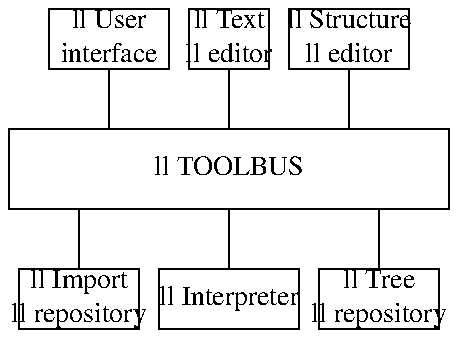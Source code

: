 .PS
define ast X
right
[down
R0:[right
B1:box wid 0.6i ht 0.3i "\small User" "interface"
move 0.1i
B2:box wid 0.4i ht 0.3i "\small Text" "\small editor"
move 0.1i
B3:box wid 0.6i ht 0.3i "\small Structure" "\small editor"
]
move 0.3i
B0:box wid 2.2i ht 0.4i "\small TOOLBUS"
move 0.3i
R1:[right
B2:box wid 0.6i ht 0.3i "\small Import" "\small repository"
move 0.1i
B3:box wid 0.7i ht 0.3i "\small Interpreter"
move 0.1i
B4:box wid 0.6i ht 0.3i "\small Tree" "\small repository"
]
line from B0+(-0.6i,0.2i) to R0.B1+(0i,-0.15i)
line from B0+(0.0i,0.2i) to R0.B2+(0i,-0.15i)
line from B0+(0.6i,0.2i) to R0.B3+(0i,-0.15i)
line from R1.B2+(0i,0.15i) to B0+(-0.75i,-0.2i)
line from R1.B3+(0i,0.15i) to B0+(0.0i,-0.2i)
line from R1.B4+(0i,0.15i) to B0+(0.75i,-0.2i)
]
X
ast
.PE
